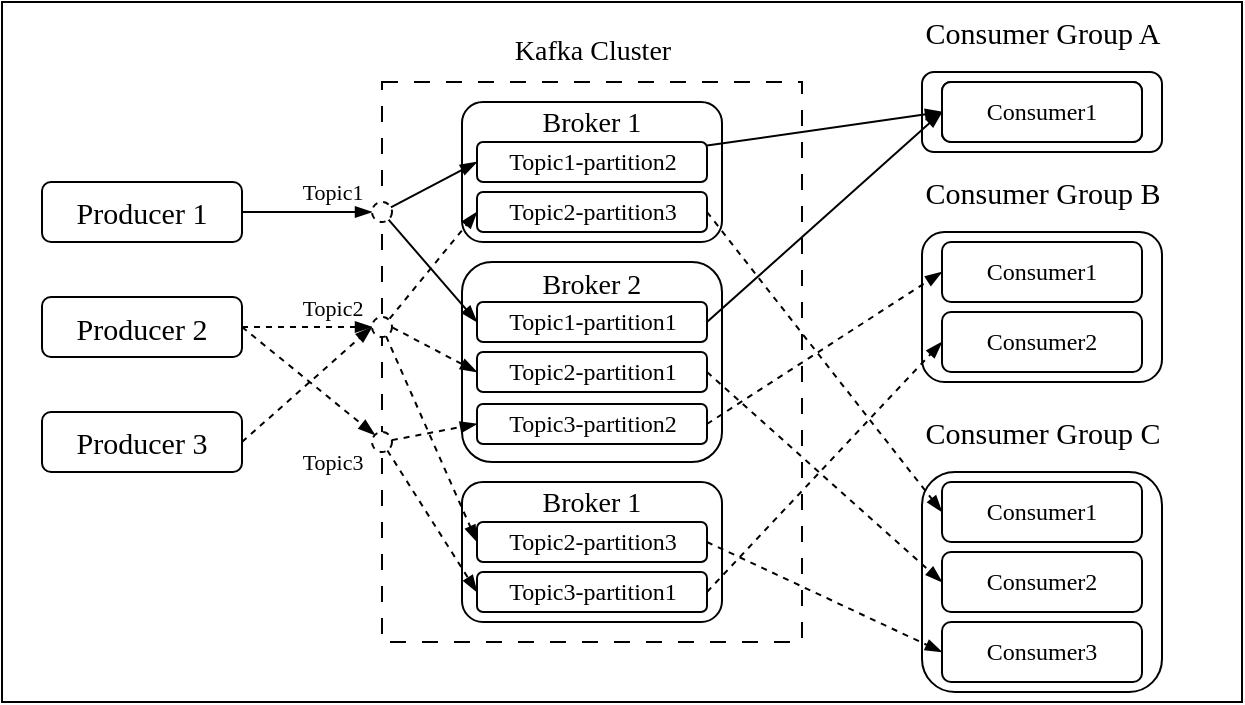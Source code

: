 <mxfile version="21.3.2" type="github">
  <diagram name="第 1 页" id="bU3ntaRcGvF-SIQQ_P3n">
    <mxGraphModel dx="881" dy="492" grid="1" gridSize="10" guides="1" tooltips="1" connect="1" arrows="1" fold="1" page="1" pageScale="1" pageWidth="827" pageHeight="1169" math="0" shadow="0">
      <root>
        <mxCell id="0" />
        <mxCell id="1" parent="0" />
        <mxCell id="I1iMSRY1QSNzKkPSF8va-72" value="" style="rounded=0;whiteSpace=wrap;html=1;fontFamily=Helvetica;fontSize=11;fontColor=#000000;strokeColor=#000000;" parent="1" vertex="1">
          <mxGeometry x="60" y="190" width="620" height="350" as="geometry" />
        </mxCell>
        <mxCell id="I1iMSRY1QSNzKkPSF8va-18" value="" style="rounded=1;whiteSpace=wrap;html=1;fontFamily=Times New Roman;fontColor=#000000;strokeColor=#000000;" parent="1" vertex="1">
          <mxGeometry x="520" y="225" width="120" height="40" as="geometry" />
        </mxCell>
        <mxCell id="I1iMSRY1QSNzKkPSF8va-23" value="Consumer1" style="rounded=1;whiteSpace=wrap;html=1;strokeColor=#000000;fontFamily=Times New Roman;fontColor=#000000;" parent="1" vertex="1">
          <mxGeometry x="530" y="230" width="100" height="30" as="geometry" />
        </mxCell>
        <mxCell id="I1iMSRY1QSNzKkPSF8va-26" value="Consumer1" style="rounded=1;whiteSpace=wrap;html=1;strokeColor=#000000;fontFamily=Times New Roman;fontColor=#000000;" parent="1" vertex="1">
          <mxGeometry x="530" y="230" width="100" height="30" as="geometry" />
        </mxCell>
        <mxCell id="I1iMSRY1QSNzKkPSF8va-27" value="Consumer1" style="rounded=1;whiteSpace=wrap;html=1;strokeColor=#000000;fontFamily=Times New Roman;fontColor=#000000;" parent="1" vertex="1">
          <mxGeometry x="530" y="230" width="100" height="30" as="geometry" />
        </mxCell>
        <mxCell id="I1iMSRY1QSNzKkPSF8va-19" value="&lt;font style=&quot;font-size: 15px;&quot;&gt;Consumer Group A&lt;/font&gt;" style="text;html=1;align=center;verticalAlign=middle;resizable=0;points=[];autosize=1;strokeColor=none;fillColor=none;fontStyle=0;fontFamily=Times New Roman;fontColor=#000000;" parent="1" vertex="1">
          <mxGeometry x="510" y="190" width="140" height="30" as="geometry" />
        </mxCell>
        <mxCell id="I1iMSRY1QSNzKkPSF8va-21" value="" style="rounded=1;whiteSpace=wrap;html=1;fontFamily=Times New Roman;fontColor=#000000;strokeColor=#000000;" parent="1" vertex="1">
          <mxGeometry x="520" y="305" width="120" height="75" as="geometry" />
        </mxCell>
        <mxCell id="I1iMSRY1QSNzKkPSF8va-22" value="&lt;font style=&quot;font-size: 15px;&quot;&gt;Consumer Group B&lt;/font&gt;" style="text;html=1;align=center;verticalAlign=middle;resizable=0;points=[];autosize=1;strokeColor=none;fillColor=none;fontStyle=0;fontFamily=Times New Roman;fontColor=#000000;" parent="1" vertex="1">
          <mxGeometry x="510" y="270" width="140" height="30" as="geometry" />
        </mxCell>
        <mxCell id="I1iMSRY1QSNzKkPSF8va-24" value="Consumer1" style="rounded=1;whiteSpace=wrap;html=1;strokeColor=#000000;fontFamily=Times New Roman;fontColor=#000000;" parent="1" vertex="1">
          <mxGeometry x="530" y="310" width="100" height="30" as="geometry" />
        </mxCell>
        <mxCell id="I1iMSRY1QSNzKkPSF8va-25" value="&lt;font&gt;Consumer2&lt;/font&gt;" style="rounded=1;whiteSpace=wrap;html=1;strokeColor=#000000;fontFamily=Times New Roman;fontColor=#000000;" parent="1" vertex="1">
          <mxGeometry x="530" y="345" width="100" height="30" as="geometry" />
        </mxCell>
        <mxCell id="I1iMSRY1QSNzKkPSF8va-29" value="" style="rounded=1;whiteSpace=wrap;html=1;fontFamily=Times New Roman;fontColor=#000000;strokeColor=#000000;" parent="1" vertex="1">
          <mxGeometry x="520" y="425" width="120" height="110" as="geometry" />
        </mxCell>
        <mxCell id="I1iMSRY1QSNzKkPSF8va-30" value="&lt;font style=&quot;font-size: 15px;&quot;&gt;Consumer Group C&lt;/font&gt;" style="text;html=1;align=center;verticalAlign=middle;resizable=0;points=[];autosize=1;strokeColor=none;fillColor=none;fontStyle=0;fontFamily=Times New Roman;fontColor=#000000;" parent="1" vertex="1">
          <mxGeometry x="510" y="390" width="140" height="30" as="geometry" />
        </mxCell>
        <mxCell id="I1iMSRY1QSNzKkPSF8va-31" value="Consumer1" style="rounded=1;whiteSpace=wrap;html=1;strokeColor=#000000;fontFamily=Times New Roman;fontColor=#000000;" parent="1" vertex="1">
          <mxGeometry x="530" y="430" width="100" height="30" as="geometry" />
        </mxCell>
        <mxCell id="I1iMSRY1QSNzKkPSF8va-32" value="Consumer2" style="rounded=1;whiteSpace=wrap;html=1;strokeColor=#000000;fontFamily=Times New Roman;fontColor=#000000;" parent="1" vertex="1">
          <mxGeometry x="530" y="465" width="100" height="30" as="geometry" />
        </mxCell>
        <mxCell id="I1iMSRY1QSNzKkPSF8va-33" value="Consumer3" style="rounded=1;whiteSpace=wrap;html=1;strokeColor=#000000;fontFamily=Times New Roman;fontColor=#000000;" parent="1" vertex="1">
          <mxGeometry x="530" y="500" width="100" height="30" as="geometry" />
        </mxCell>
        <mxCell id="I1iMSRY1QSNzKkPSF8va-37" value="" style="rounded=0;whiteSpace=wrap;html=1;dashed=1;dashPattern=8 8;strokeColor=#000000;fontFamily=Times New Roman;fontColor=#000000;" parent="1" vertex="1">
          <mxGeometry x="250" y="230" width="210" height="280" as="geometry" />
        </mxCell>
        <mxCell id="I1iMSRY1QSNzKkPSF8va-6" value="&lt;font&gt;&lt;font style=&quot;font-size: 14px;&quot;&gt;Broker 1&lt;br&gt;&lt;br&gt;&lt;br&gt;&lt;/font&gt;&lt;br&gt;&lt;/font&gt;" style="rounded=1;whiteSpace=wrap;html=1;fontFamily=Times New Roman;fontColor=#000000;strokeColor=#000000;" parent="1" vertex="1">
          <mxGeometry x="290" y="240" width="130" height="70" as="geometry" />
        </mxCell>
        <mxCell id="I1iMSRY1QSNzKkPSF8va-65" style="edgeStyle=none;shape=connector;rounded=0;orthogonalLoop=1;jettySize=auto;html=1;entryX=0;entryY=0.5;entryDx=0;entryDy=0;labelBackgroundColor=default;strokeColor=#000000;fontFamily=Times New Roman;fontSize=11;fontColor=#000000;endArrow=blockThin;endFill=1;" parent="1" source="I1iMSRY1QSNzKkPSF8va-7" target="I1iMSRY1QSNzKkPSF8va-27" edge="1">
          <mxGeometry relative="1" as="geometry" />
        </mxCell>
        <mxCell id="I1iMSRY1QSNzKkPSF8va-7" value="&lt;font&gt;Topic1-partition2&lt;/font&gt;" style="rounded=1;whiteSpace=wrap;html=1;strokeColor=#000000;fontFamily=Times New Roman;fontColor=#000000;" parent="1" vertex="1">
          <mxGeometry x="297.5" y="260" width="115" height="20" as="geometry" />
        </mxCell>
        <mxCell id="I1iMSRY1QSNzKkPSF8va-67" style="edgeStyle=none;shape=connector;rounded=0;orthogonalLoop=1;jettySize=auto;html=1;entryX=0;entryY=0.5;entryDx=0;entryDy=0;dashed=1;labelBackgroundColor=default;strokeColor=#000000;fontFamily=Times New Roman;fontSize=11;fontColor=#000000;endArrow=blockThin;endFill=1;exitX=1;exitY=0.5;exitDx=0;exitDy=0;" parent="1" source="I1iMSRY1QSNzKkPSF8va-9" target="I1iMSRY1QSNzKkPSF8va-31" edge="1">
          <mxGeometry relative="1" as="geometry" />
        </mxCell>
        <mxCell id="I1iMSRY1QSNzKkPSF8va-9" value="&lt;font&gt;Topic2-partition3&lt;/font&gt;" style="rounded=1;whiteSpace=wrap;html=1;strokeColor=#000000;fontFamily=Times New Roman;fontColor=#000000;" parent="1" vertex="1">
          <mxGeometry x="297.5" y="285" width="115" height="20" as="geometry" />
        </mxCell>
        <mxCell id="I1iMSRY1QSNzKkPSF8va-11" value="&lt;font&gt;&lt;font style=&quot;font-size: 14px;&quot;&gt;Broker 2&lt;br&gt;&lt;br&gt;&lt;br&gt;&lt;/font&gt;&lt;br&gt;&lt;br&gt;&lt;br&gt;&lt;/font&gt;" style="rounded=1;whiteSpace=wrap;html=1;fontFamily=Times New Roman;fontColor=#000000;strokeColor=#000000;" parent="1" vertex="1">
          <mxGeometry x="290" y="320" width="130" height="100" as="geometry" />
        </mxCell>
        <mxCell id="I1iMSRY1QSNzKkPSF8va-66" style="edgeStyle=none;shape=connector;rounded=0;orthogonalLoop=1;jettySize=auto;html=1;entryX=0;entryY=0.5;entryDx=0;entryDy=0;labelBackgroundColor=default;strokeColor=#000000;fontFamily=Times New Roman;fontSize=11;fontColor=#000000;endArrow=blockThin;endFill=1;exitX=1;exitY=0.5;exitDx=0;exitDy=0;" parent="1" source="I1iMSRY1QSNzKkPSF8va-12" target="I1iMSRY1QSNzKkPSF8va-27" edge="1">
          <mxGeometry relative="1" as="geometry" />
        </mxCell>
        <mxCell id="I1iMSRY1QSNzKkPSF8va-12" value="&lt;font&gt;Topic1-partition1&lt;/font&gt;" style="rounded=1;whiteSpace=wrap;html=1;strokeColor=#000000;fontFamily=Times New Roman;fontColor=#000000;" parent="1" vertex="1">
          <mxGeometry x="297.5" y="340" width="115" height="20" as="geometry" />
        </mxCell>
        <mxCell id="I1iMSRY1QSNzKkPSF8va-68" style="edgeStyle=none;shape=connector;rounded=0;orthogonalLoop=1;jettySize=auto;html=1;entryX=0;entryY=0.5;entryDx=0;entryDy=0;dashed=1;labelBackgroundColor=default;strokeColor=#000000;fontFamily=Times New Roman;fontSize=11;fontColor=#000000;endArrow=blockThin;endFill=1;exitX=1;exitY=0.5;exitDx=0;exitDy=0;" parent="1" source="I1iMSRY1QSNzKkPSF8va-13" target="I1iMSRY1QSNzKkPSF8va-32" edge="1">
          <mxGeometry relative="1" as="geometry" />
        </mxCell>
        <mxCell id="I1iMSRY1QSNzKkPSF8va-13" value="&lt;font&gt;Topic2-partition1&lt;/font&gt;" style="rounded=1;whiteSpace=wrap;html=1;strokeColor=#000000;fontFamily=Times New Roman;fontColor=#000000;" parent="1" vertex="1">
          <mxGeometry x="297.5" y="365" width="115" height="20" as="geometry" />
        </mxCell>
        <mxCell id="I1iMSRY1QSNzKkPSF8va-14" value="&lt;font&gt;&lt;font style=&quot;font-size: 14px;&quot;&gt;Broker 1&lt;br&gt;&lt;br&gt;&lt;br&gt;&lt;/font&gt;&lt;br&gt;&lt;/font&gt;" style="rounded=1;whiteSpace=wrap;html=1;fontFamily=Times New Roman;fontColor=#000000;strokeColor=#000000;" parent="1" vertex="1">
          <mxGeometry x="290" y="430" width="130" height="70" as="geometry" />
        </mxCell>
        <mxCell id="I1iMSRY1QSNzKkPSF8va-69" style="edgeStyle=none;shape=connector;rounded=0;orthogonalLoop=1;jettySize=auto;html=1;entryX=0;entryY=0.5;entryDx=0;entryDy=0;dashed=1;labelBackgroundColor=default;strokeColor=#000000;fontFamily=Times New Roman;fontSize=11;fontColor=#000000;endArrow=blockThin;endFill=1;exitX=1;exitY=0.5;exitDx=0;exitDy=0;" parent="1" source="I1iMSRY1QSNzKkPSF8va-15" target="I1iMSRY1QSNzKkPSF8va-33" edge="1">
          <mxGeometry relative="1" as="geometry" />
        </mxCell>
        <mxCell id="I1iMSRY1QSNzKkPSF8va-15" value="&lt;font&gt;Topic2-partition3&lt;/font&gt;" style="rounded=1;whiteSpace=wrap;html=1;strokeColor=#000000;fontFamily=Times New Roman;fontColor=#000000;" parent="1" vertex="1">
          <mxGeometry x="297.5" y="450" width="115" height="20" as="geometry" />
        </mxCell>
        <mxCell id="I1iMSRY1QSNzKkPSF8va-70" style="edgeStyle=none;shape=connector;rounded=0;orthogonalLoop=1;jettySize=auto;html=1;entryX=0;entryY=0.5;entryDx=0;entryDy=0;dashed=1;labelBackgroundColor=default;strokeColor=#000000;fontFamily=Times New Roman;fontSize=11;fontColor=#000000;endArrow=blockThin;endFill=1;exitX=1;exitY=0.5;exitDx=0;exitDy=0;" parent="1" source="I1iMSRY1QSNzKkPSF8va-16" target="I1iMSRY1QSNzKkPSF8va-25" edge="1">
          <mxGeometry relative="1" as="geometry" />
        </mxCell>
        <mxCell id="I1iMSRY1QSNzKkPSF8va-16" value="&lt;font&gt;Topic3-partition1&lt;/font&gt;" style="rounded=1;whiteSpace=wrap;html=1;strokeColor=#000000;fontFamily=Times New Roman;fontColor=#000000;" parent="1" vertex="1">
          <mxGeometry x="297.5" y="475" width="115" height="20" as="geometry" />
        </mxCell>
        <mxCell id="I1iMSRY1QSNzKkPSF8va-71" style="edgeStyle=none;shape=connector;rounded=0;orthogonalLoop=1;jettySize=auto;html=1;entryX=0;entryY=0.5;entryDx=0;entryDy=0;dashed=1;labelBackgroundColor=default;strokeColor=#000000;fontFamily=Helvetica;fontSize=11;fontColor=#000000;endArrow=blockThin;endFill=1;exitX=1;exitY=0.5;exitDx=0;exitDy=0;" parent="1" source="I1iMSRY1QSNzKkPSF8va-17" target="I1iMSRY1QSNzKkPSF8va-24" edge="1">
          <mxGeometry relative="1" as="geometry" />
        </mxCell>
        <mxCell id="I1iMSRY1QSNzKkPSF8va-17" value="&lt;font&gt;Topic3-partition2&lt;/font&gt;" style="rounded=1;whiteSpace=wrap;html=1;strokeColor=#000000;fontFamily=Times New Roman;fontColor=#000000;" parent="1" vertex="1">
          <mxGeometry x="297.5" y="391" width="115" height="20" as="geometry" />
        </mxCell>
        <mxCell id="I1iMSRY1QSNzKkPSF8va-49" style="edgeStyle=orthogonalEdgeStyle;rounded=0;orthogonalLoop=1;jettySize=auto;html=1;entryX=0;entryY=0.5;entryDx=0;entryDy=0;strokeColor=#000000;endArrow=blockThin;endFill=1;fontFamily=Times New Roman;fontColor=#000000;" parent="1" source="I1iMSRY1QSNzKkPSF8va-20" target="I1iMSRY1QSNzKkPSF8va-40" edge="1">
          <mxGeometry relative="1" as="geometry" />
        </mxCell>
        <mxCell id="I1iMSRY1QSNzKkPSF8va-20" value="&lt;font style=&quot;font-size: 15px;&quot;&gt;Producer 1&lt;/font&gt;" style="rounded=1;whiteSpace=wrap;html=1;fontFamily=Times New Roman;fontColor=#000000;strokeColor=#000000;" parent="1" vertex="1">
          <mxGeometry x="80" y="280" width="100" height="30" as="geometry" />
        </mxCell>
        <mxCell id="I1iMSRY1QSNzKkPSF8va-54" style="rounded=0;orthogonalLoop=1;jettySize=auto;html=1;entryX=0;entryY=0;entryDx=0;entryDy=0;endArrow=blockThin;endFill=1;strokeColor=#000000;exitX=1;exitY=0.5;exitDx=0;exitDy=0;dashed=1;fontFamily=Times New Roman;fontColor=#000000;" parent="1" source="I1iMSRY1QSNzKkPSF8va-35" target="I1iMSRY1QSNzKkPSF8va-44" edge="1">
          <mxGeometry relative="1" as="geometry" />
        </mxCell>
        <mxCell id="I1iMSRY1QSNzKkPSF8va-55" style="rounded=0;orthogonalLoop=1;jettySize=auto;html=1;entryX=0;entryY=0.5;entryDx=0;entryDy=0;exitX=1;exitY=0.5;exitDx=0;exitDy=0;dashed=1;endArrow=blockThin;endFill=1;strokeColor=#000000;fontFamily=Times New Roman;fontColor=#000000;" parent="1" source="I1iMSRY1QSNzKkPSF8va-34" target="I1iMSRY1QSNzKkPSF8va-43" edge="1">
          <mxGeometry relative="1" as="geometry" />
        </mxCell>
        <mxCell id="I1iMSRY1QSNzKkPSF8va-34" value="&lt;font style=&quot;font-size: 15px;&quot;&gt;Producer 3&lt;/font&gt;" style="rounded=1;whiteSpace=wrap;html=1;fontFamily=Times New Roman;fontColor=#000000;strokeColor=#000000;" parent="1" vertex="1">
          <mxGeometry x="80" y="395" width="100" height="30" as="geometry" />
        </mxCell>
        <mxCell id="I1iMSRY1QSNzKkPSF8va-53" style="edgeStyle=orthogonalEdgeStyle;rounded=0;orthogonalLoop=1;jettySize=auto;html=1;entryX=0;entryY=0.5;entryDx=0;entryDy=0;endArrow=blockThin;endFill=1;strokeColor=#000000;dashed=1;fontFamily=Times New Roman;fontColor=#000000;" parent="1" source="I1iMSRY1QSNzKkPSF8va-35" target="I1iMSRY1QSNzKkPSF8va-43" edge="1">
          <mxGeometry relative="1" as="geometry" />
        </mxCell>
        <mxCell id="I1iMSRY1QSNzKkPSF8va-35" value="&lt;font style=&quot;font-size: 15px;&quot;&gt;Producer 2&lt;/font&gt;" style="rounded=1;whiteSpace=wrap;html=1;fontFamily=Times New Roman;fontColor=#000000;strokeColor=#000000;" parent="1" vertex="1">
          <mxGeometry x="80" y="337.5" width="100" height="30" as="geometry" />
        </mxCell>
        <mxCell id="I1iMSRY1QSNzKkPSF8va-38" value="&lt;font style=&quot;font-size: 14px;&quot;&gt;Kafka Cluster&lt;/font&gt;" style="text;html=1;align=center;verticalAlign=middle;resizable=0;points=[];autosize=1;strokeColor=none;fillColor=none;fontFamily=Times New Roman;fontColor=#000000;" parent="1" vertex="1">
          <mxGeometry x="305" y="200" width="100" height="30" as="geometry" />
        </mxCell>
        <mxCell id="I1iMSRY1QSNzKkPSF8va-58" style="shape=connector;rounded=0;orthogonalLoop=1;jettySize=auto;html=1;entryX=0;entryY=0.5;entryDx=0;entryDy=0;labelBackgroundColor=default;strokeColor=#000000;fontFamily=Times New Roman;fontSize=11;fontColor=#000000;endArrow=blockThin;endFill=1;" parent="1" source="I1iMSRY1QSNzKkPSF8va-40" target="I1iMSRY1QSNzKkPSF8va-7" edge="1">
          <mxGeometry relative="1" as="geometry" />
        </mxCell>
        <mxCell id="I1iMSRY1QSNzKkPSF8va-59" style="edgeStyle=none;shape=connector;rounded=0;orthogonalLoop=1;jettySize=auto;html=1;entryX=0;entryY=0.5;entryDx=0;entryDy=0;labelBackgroundColor=default;strokeColor=#000000;fontFamily=Times New Roman;fontSize=11;fontColor=#000000;endArrow=blockThin;endFill=1;" parent="1" source="I1iMSRY1QSNzKkPSF8va-40" target="I1iMSRY1QSNzKkPSF8va-12" edge="1">
          <mxGeometry relative="1" as="geometry" />
        </mxCell>
        <mxCell id="I1iMSRY1QSNzKkPSF8va-40" value="" style="ellipse;whiteSpace=wrap;html=1;aspect=fixed;dashed=1;strokeColor=#000000;fontFamily=Times New Roman;fontColor=#000000;" parent="1" vertex="1">
          <mxGeometry x="245" y="290" width="10" height="10" as="geometry" />
        </mxCell>
        <mxCell id="I1iMSRY1QSNzKkPSF8va-60" style="edgeStyle=none;shape=connector;rounded=0;orthogonalLoop=1;jettySize=auto;html=1;entryX=0;entryY=0.5;entryDx=0;entryDy=0;labelBackgroundColor=default;strokeColor=#000000;fontFamily=Times New Roman;fontSize=11;fontColor=#000000;endArrow=blockThin;endFill=1;dashed=1;" parent="1" target="I1iMSRY1QSNzKkPSF8va-9" edge="1">
          <mxGeometry relative="1" as="geometry">
            <mxPoint x="250" y="353" as="sourcePoint" />
          </mxGeometry>
        </mxCell>
        <mxCell id="I1iMSRY1QSNzKkPSF8va-61" style="edgeStyle=none;shape=connector;rounded=0;orthogonalLoop=1;jettySize=auto;html=1;entryX=0;entryY=0.5;entryDx=0;entryDy=0;dashed=1;labelBackgroundColor=default;strokeColor=#000000;fontFamily=Times New Roman;fontSize=11;fontColor=#000000;endArrow=blockThin;endFill=1;" parent="1" target="I1iMSRY1QSNzKkPSF8va-13" edge="1">
          <mxGeometry relative="1" as="geometry">
            <mxPoint x="250" y="350" as="sourcePoint" />
          </mxGeometry>
        </mxCell>
        <mxCell id="I1iMSRY1QSNzKkPSF8va-62" style="edgeStyle=none;shape=connector;rounded=0;orthogonalLoop=1;jettySize=auto;html=1;entryX=0;entryY=0.5;entryDx=0;entryDy=0;dashed=1;labelBackgroundColor=default;strokeColor=#000000;fontFamily=Times New Roman;fontSize=11;fontColor=#000000;endArrow=blockThin;endFill=1;" parent="1" source="I1iMSRY1QSNzKkPSF8va-43" target="I1iMSRY1QSNzKkPSF8va-15" edge="1">
          <mxGeometry relative="1" as="geometry" />
        </mxCell>
        <mxCell id="I1iMSRY1QSNzKkPSF8va-43" value="" style="ellipse;whiteSpace=wrap;html=1;aspect=fixed;dashed=1;strokeColor=#000000;fontFamily=Times New Roman;fontColor=#000000;" parent="1" vertex="1">
          <mxGeometry x="245" y="347.5" width="10" height="10" as="geometry" />
        </mxCell>
        <mxCell id="I1iMSRY1QSNzKkPSF8va-63" style="edgeStyle=none;shape=connector;rounded=0;orthogonalLoop=1;jettySize=auto;html=1;entryX=0;entryY=0.5;entryDx=0;entryDy=0;dashed=1;labelBackgroundColor=default;strokeColor=#000000;fontFamily=Times New Roman;fontSize=11;fontColor=#000000;endArrow=blockThin;endFill=1;" parent="1" source="I1iMSRY1QSNzKkPSF8va-44" target="I1iMSRY1QSNzKkPSF8va-17" edge="1">
          <mxGeometry relative="1" as="geometry" />
        </mxCell>
        <mxCell id="I1iMSRY1QSNzKkPSF8va-64" style="edgeStyle=none;shape=connector;rounded=0;orthogonalLoop=1;jettySize=auto;html=1;entryX=0;entryY=0.5;entryDx=0;entryDy=0;dashed=1;labelBackgroundColor=default;strokeColor=#000000;fontFamily=Times New Roman;fontSize=11;fontColor=#000000;endArrow=blockThin;endFill=1;" parent="1" source="I1iMSRY1QSNzKkPSF8va-44" target="I1iMSRY1QSNzKkPSF8va-16" edge="1">
          <mxGeometry relative="1" as="geometry" />
        </mxCell>
        <mxCell id="I1iMSRY1QSNzKkPSF8va-44" value="" style="ellipse;whiteSpace=wrap;html=1;aspect=fixed;dashed=1;strokeColor=#000000;fontFamily=Times New Roman;fontColor=#000000;" parent="1" vertex="1">
          <mxGeometry x="245" y="405" width="10" height="10" as="geometry" />
        </mxCell>
        <mxCell id="I1iMSRY1QSNzKkPSF8va-45" value="&lt;font style=&quot;font-size: 11px;&quot;&gt;Topic1&lt;/font&gt;" style="text;html=1;align=center;verticalAlign=middle;resizable=0;points=[];autosize=1;strokeColor=none;fillColor=none;fontFamily=Times New Roman;fontColor=#000000;" parent="1" vertex="1">
          <mxGeometry x="195" y="270" width="60" height="30" as="geometry" />
        </mxCell>
        <mxCell id="I1iMSRY1QSNzKkPSF8va-47" value="&lt;font style=&quot;font-size: 11px;&quot;&gt;Topic2&lt;/font&gt;" style="text;html=1;align=center;verticalAlign=middle;resizable=0;points=[];autosize=1;strokeColor=none;fillColor=none;fontFamily=Times New Roman;fontColor=#000000;" parent="1" vertex="1">
          <mxGeometry x="195" y="327.5" width="60" height="30" as="geometry" />
        </mxCell>
        <mxCell id="I1iMSRY1QSNzKkPSF8va-48" value="&lt;font style=&quot;font-size: 11px;&quot;&gt;Topic3&lt;/font&gt;" style="text;html=1;align=center;verticalAlign=middle;resizable=0;points=[];autosize=1;strokeColor=none;fillColor=none;fontFamily=Times New Roman;fontColor=#000000;" parent="1" vertex="1">
          <mxGeometry x="195" y="405" width="60" height="30" as="geometry" />
        </mxCell>
      </root>
    </mxGraphModel>
  </diagram>
</mxfile>
